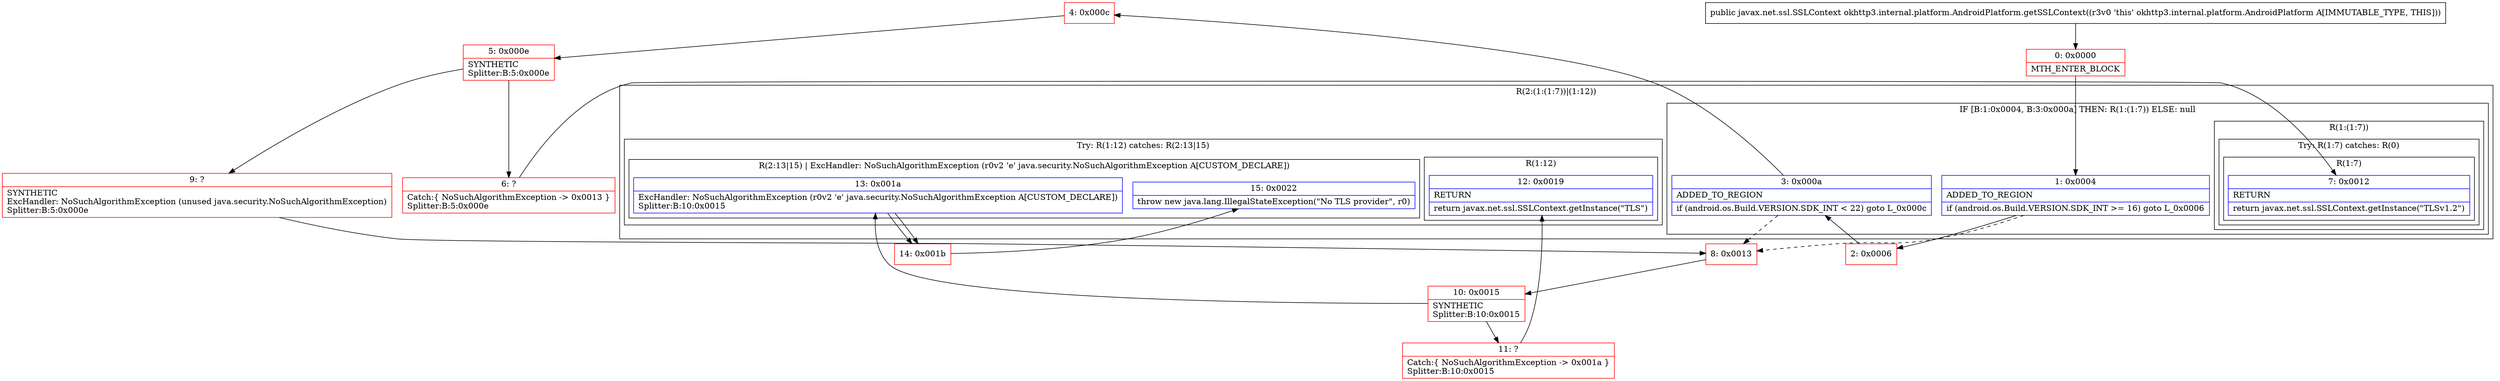 digraph "CFG forokhttp3.internal.platform.AndroidPlatform.getSSLContext()Ljavax\/net\/ssl\/SSLContext;" {
subgraph cluster_Region_821060482 {
label = "R(2:(1:(1:7))|(1:12))";
node [shape=record,color=blue];
subgraph cluster_IfRegion_2108283426 {
label = "IF [B:1:0x0004, B:3:0x000a] THEN: R(1:(1:7)) ELSE: null";
node [shape=record,color=blue];
Node_1 [shape=record,label="{1\:\ 0x0004|ADDED_TO_REGION\l|if (android.os.Build.VERSION.SDK_INT \>= 16) goto L_0x0006\l}"];
Node_3 [shape=record,label="{3\:\ 0x000a|ADDED_TO_REGION\l|if (android.os.Build.VERSION.SDK_INT \< 22) goto L_0x000c\l}"];
subgraph cluster_Region_735315417 {
label = "R(1:(1:7))";
node [shape=record,color=blue];
subgraph cluster_TryCatchRegion_595112400 {
label = "Try: R(1:7) catches: R(0)";
node [shape=record,color=blue];
subgraph cluster_Region_271006286 {
label = "R(1:7)";
node [shape=record,color=blue];
Node_7 [shape=record,label="{7\:\ 0x0012|RETURN\l|return javax.net.ssl.SSLContext.getInstance(\"TLSv1.2\")\l}"];
}
subgraph cluster_Region_602704546 {
label = "R(0) | ExcHandler: NoSuchAlgorithmException (unused java.security.NoSuchAlgorithmException)\l";
node [shape=record,color=blue];
}
}
}
}
subgraph cluster_TryCatchRegion_673032651 {
label = "Try: R(1:12) catches: R(2:13|15)";
node [shape=record,color=blue];
subgraph cluster_Region_1317894953 {
label = "R(1:12)";
node [shape=record,color=blue];
Node_12 [shape=record,label="{12\:\ 0x0019|RETURN\l|return javax.net.ssl.SSLContext.getInstance(\"TLS\")\l}"];
}
subgraph cluster_Region_1733418492 {
label = "R(2:13|15) | ExcHandler: NoSuchAlgorithmException (r0v2 'e' java.security.NoSuchAlgorithmException A[CUSTOM_DECLARE])\l";
node [shape=record,color=blue];
Node_13 [shape=record,label="{13\:\ 0x001a|ExcHandler: NoSuchAlgorithmException (r0v2 'e' java.security.NoSuchAlgorithmException A[CUSTOM_DECLARE])\lSplitter:B:10:0x0015\l}"];
Node_15 [shape=record,label="{15\:\ 0x0022|throw new java.lang.IllegalStateException(\"No TLS provider\", r0)\l}"];
}
}
}
subgraph cluster_Region_602704546 {
label = "R(0) | ExcHandler: NoSuchAlgorithmException (unused java.security.NoSuchAlgorithmException)\l";
node [shape=record,color=blue];
}
subgraph cluster_Region_1733418492 {
label = "R(2:13|15) | ExcHandler: NoSuchAlgorithmException (r0v2 'e' java.security.NoSuchAlgorithmException A[CUSTOM_DECLARE])\l";
node [shape=record,color=blue];
Node_13 [shape=record,label="{13\:\ 0x001a|ExcHandler: NoSuchAlgorithmException (r0v2 'e' java.security.NoSuchAlgorithmException A[CUSTOM_DECLARE])\lSplitter:B:10:0x0015\l}"];
Node_15 [shape=record,label="{15\:\ 0x0022|throw new java.lang.IllegalStateException(\"No TLS provider\", r0)\l}"];
}
Node_0 [shape=record,color=red,label="{0\:\ 0x0000|MTH_ENTER_BLOCK\l}"];
Node_2 [shape=record,color=red,label="{2\:\ 0x0006}"];
Node_4 [shape=record,color=red,label="{4\:\ 0x000c}"];
Node_5 [shape=record,color=red,label="{5\:\ 0x000e|SYNTHETIC\lSplitter:B:5:0x000e\l}"];
Node_6 [shape=record,color=red,label="{6\:\ ?|Catch:\{ NoSuchAlgorithmException \-\> 0x0013 \}\lSplitter:B:5:0x000e\l}"];
Node_8 [shape=record,color=red,label="{8\:\ 0x0013}"];
Node_9 [shape=record,color=red,label="{9\:\ ?|SYNTHETIC\lExcHandler: NoSuchAlgorithmException (unused java.security.NoSuchAlgorithmException)\lSplitter:B:5:0x000e\l}"];
Node_10 [shape=record,color=red,label="{10\:\ 0x0015|SYNTHETIC\lSplitter:B:10:0x0015\l}"];
Node_11 [shape=record,color=red,label="{11\:\ ?|Catch:\{ NoSuchAlgorithmException \-\> 0x001a \}\lSplitter:B:10:0x0015\l}"];
Node_14 [shape=record,color=red,label="{14\:\ 0x001b}"];
MethodNode[shape=record,label="{public javax.net.ssl.SSLContext okhttp3.internal.platform.AndroidPlatform.getSSLContext((r3v0 'this' okhttp3.internal.platform.AndroidPlatform A[IMMUTABLE_TYPE, THIS])) }"];
MethodNode -> Node_0;
Node_1 -> Node_2;
Node_1 -> Node_8[style=dashed];
Node_3 -> Node_4;
Node_3 -> Node_8[style=dashed];
Node_13 -> Node_14;
Node_13 -> Node_14;
Node_0 -> Node_1;
Node_2 -> Node_3;
Node_4 -> Node_5;
Node_5 -> Node_6;
Node_5 -> Node_9;
Node_6 -> Node_7;
Node_8 -> Node_10;
Node_9 -> Node_8;
Node_10 -> Node_11;
Node_10 -> Node_13;
Node_11 -> Node_12;
Node_14 -> Node_15;
}

